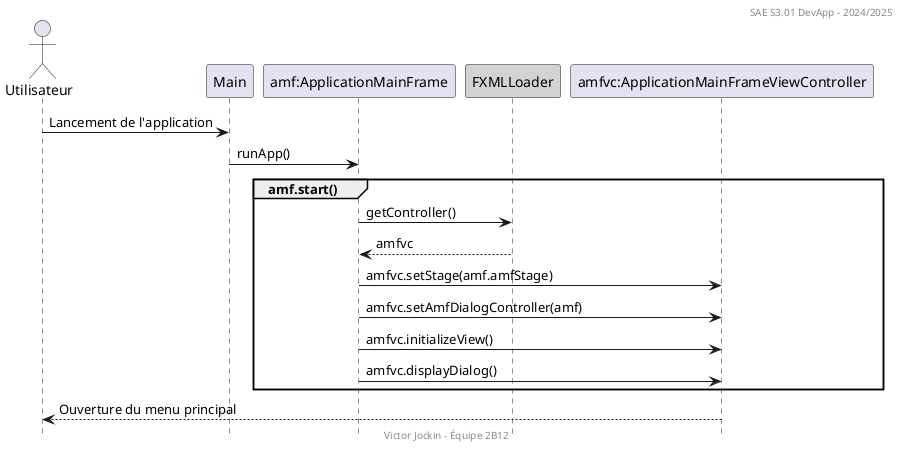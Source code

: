 @startuml
header SAE S3.01 DevApp - 2024/2025
actor Utilisateur as u
participant "Main" as m
participant "amf:ApplicationMainFrame" as amf
participant FXMLLoader as fl #lightgrey
participant "amfvc:ApplicationMainFrameViewController" as amfvc
u -> m : Lancement de l'application
m -> amf : runApp()
group amf.start()
    amf -> fl : getController()
    amf <-- fl : amfvc
    amf -> amfvc : amfvc.setStage(amf.amfStage)
    amf -> amfvc : amfvc.setAmfDialogController(amf)
    amf -> amfvc : amfvc.initializeView()
    amf -> amfvc : amfvc.displayDialog()
end
u <-- amfvc : Ouverture du menu principal
hide footbox
footer Victor Jockin - Équipe 2B12
@enduml